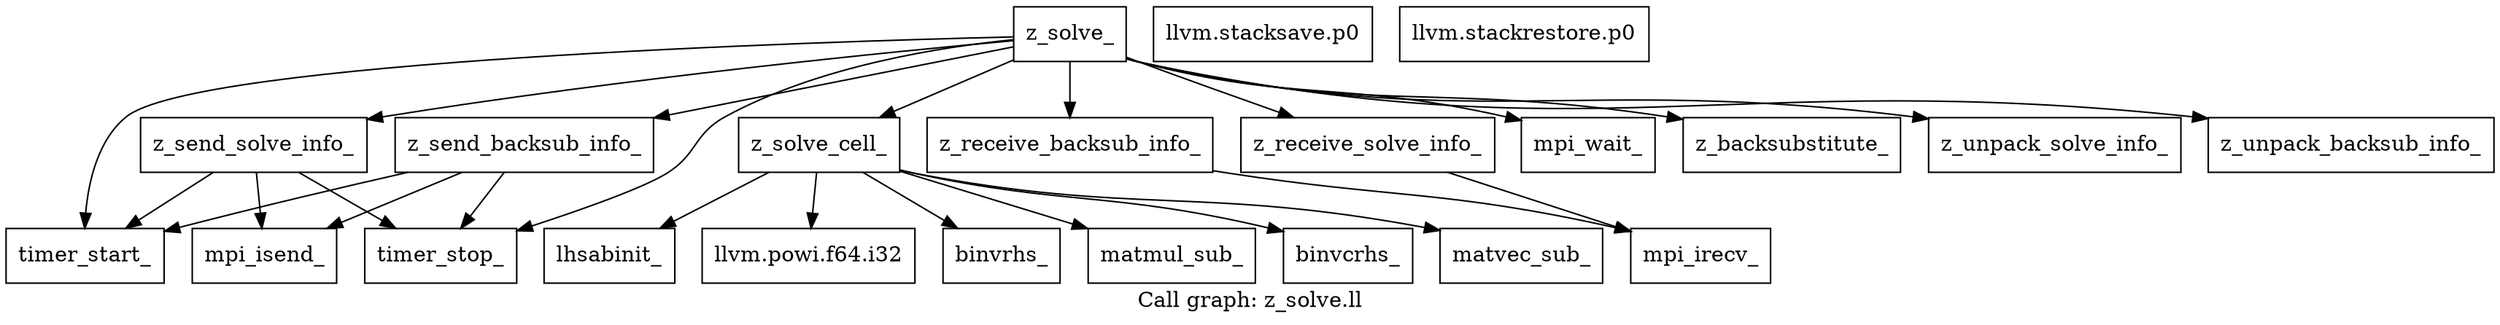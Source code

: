 digraph "Call graph: z_solve.ll" {
	label="Call graph: z_solve.ll";

	Node0x562e3a0c4360 [shape=record,label="{z_solve_}"];
	Node0x562e3a0c4360 -> Node0x562e3a0c5030;
	Node0x562e3a0c4360 -> Node0x562e3a0d2bf0;
	Node0x562e3a0c4360 -> Node0x562e3a0d8a00;
	Node0x562e3a0c4360 -> Node0x562e3a0d3890;
	Node0x562e3a0c4360 -> Node0x562e3a0d6fd0;
	Node0x562e3a0c4360 -> Node0x562e3a13a490;
	Node0x562e3a0c4360 -> Node0x562e3a0e5c30;
	Node0x562e3a0c4360 -> Node0x562e3a0dbdb0;
	Node0x562e3a0c4360 -> Node0x562e3a118c30;
	Node0x562e3a0c4360 -> Node0x562e3a0dd350;
	Node0x562e3a0c4360 -> Node0x562e3a117ed0;
	Node0x562e3a0dbdb0 [shape=record,label="{z_unpack_solve_info_}"];
	Node0x562e3a0dd350 [shape=record,label="{z_send_solve_info_}"];
	Node0x562e3a0dd350 -> Node0x562e3a0c5030;
	Node0x562e3a0dd350 -> Node0x562e3a16bcf0;
	Node0x562e3a0dd350 -> Node0x562e3a0d8a00;
	Node0x562e3a13a490 [shape=record,label="{z_send_backsub_info_}"];
	Node0x562e3a13a490 -> Node0x562e3a0c5030;
	Node0x562e3a13a490 -> Node0x562e3a16bcf0;
	Node0x562e3a13a490 -> Node0x562e3a0d8a00;
	Node0x562e3a118c30 [shape=record,label="{z_unpack_backsub_info_}"];
	Node0x562e3a117ed0 [shape=record,label="{z_receive_backsub_info_}"];
	Node0x562e3a117ed0 -> Node0x562e3a16f310;
	Node0x562e3a0d3890 [shape=record,label="{z_receive_solve_info_}"];
	Node0x562e3a0d3890 -> Node0x562e3a16f310;
	Node0x562e3a0e5c30 [shape=record,label="{z_backsubstitute_}"];
	Node0x562e3a0d2bf0 [shape=record,label="{z_solve_cell_}"];
	Node0x562e3a0d2bf0 -> Node0x562e3a170c40;
	Node0x562e3a0d2bf0 -> Node0x562e3a170fc0;
	Node0x562e3a0d2bf0 -> Node0x562e3a1749e0;
	Node0x562e3a0d2bf0 -> Node0x562e3a177360;
	Node0x562e3a0d2bf0 -> Node0x562e3a170eb0;
	Node0x562e3a0d2bf0 -> Node0x562e3a13a350;
	Node0x562e3a0c5030 [shape=record,label="{timer_start_}"];
	Node0x562e3a0d6fd0 [shape=record,label="{mpi_wait_}"];
	Node0x562e3a0d8a00 [shape=record,label="{timer_stop_}"];
	Node0x562e3a16bcf0 [shape=record,label="{mpi_isend_}"];
	Node0x562e3a16f310 [shape=record,label="{mpi_irecv_}"];
	Node0x562e3a170c40 [shape=record,label="{lhsabinit_}"];
	Node0x562e3a170eb0 [shape=record,label="{binvcrhs_}"];
	Node0x562e3a13a350 [shape=record,label="{matvec_sub_}"];
	Node0x562e3a177360 [shape=record,label="{matmul_sub_}"];
	Node0x562e3a1749e0 [shape=record,label="{binvrhs_}"];
	Node0x562e3a175430 [shape=record,label="{llvm.stacksave.p0}"];
	Node0x562e3a174f20 [shape=record,label="{llvm.stackrestore.p0}"];
	Node0x562e3a170fc0 [shape=record,label="{llvm.powi.f64.i32}"];
}
